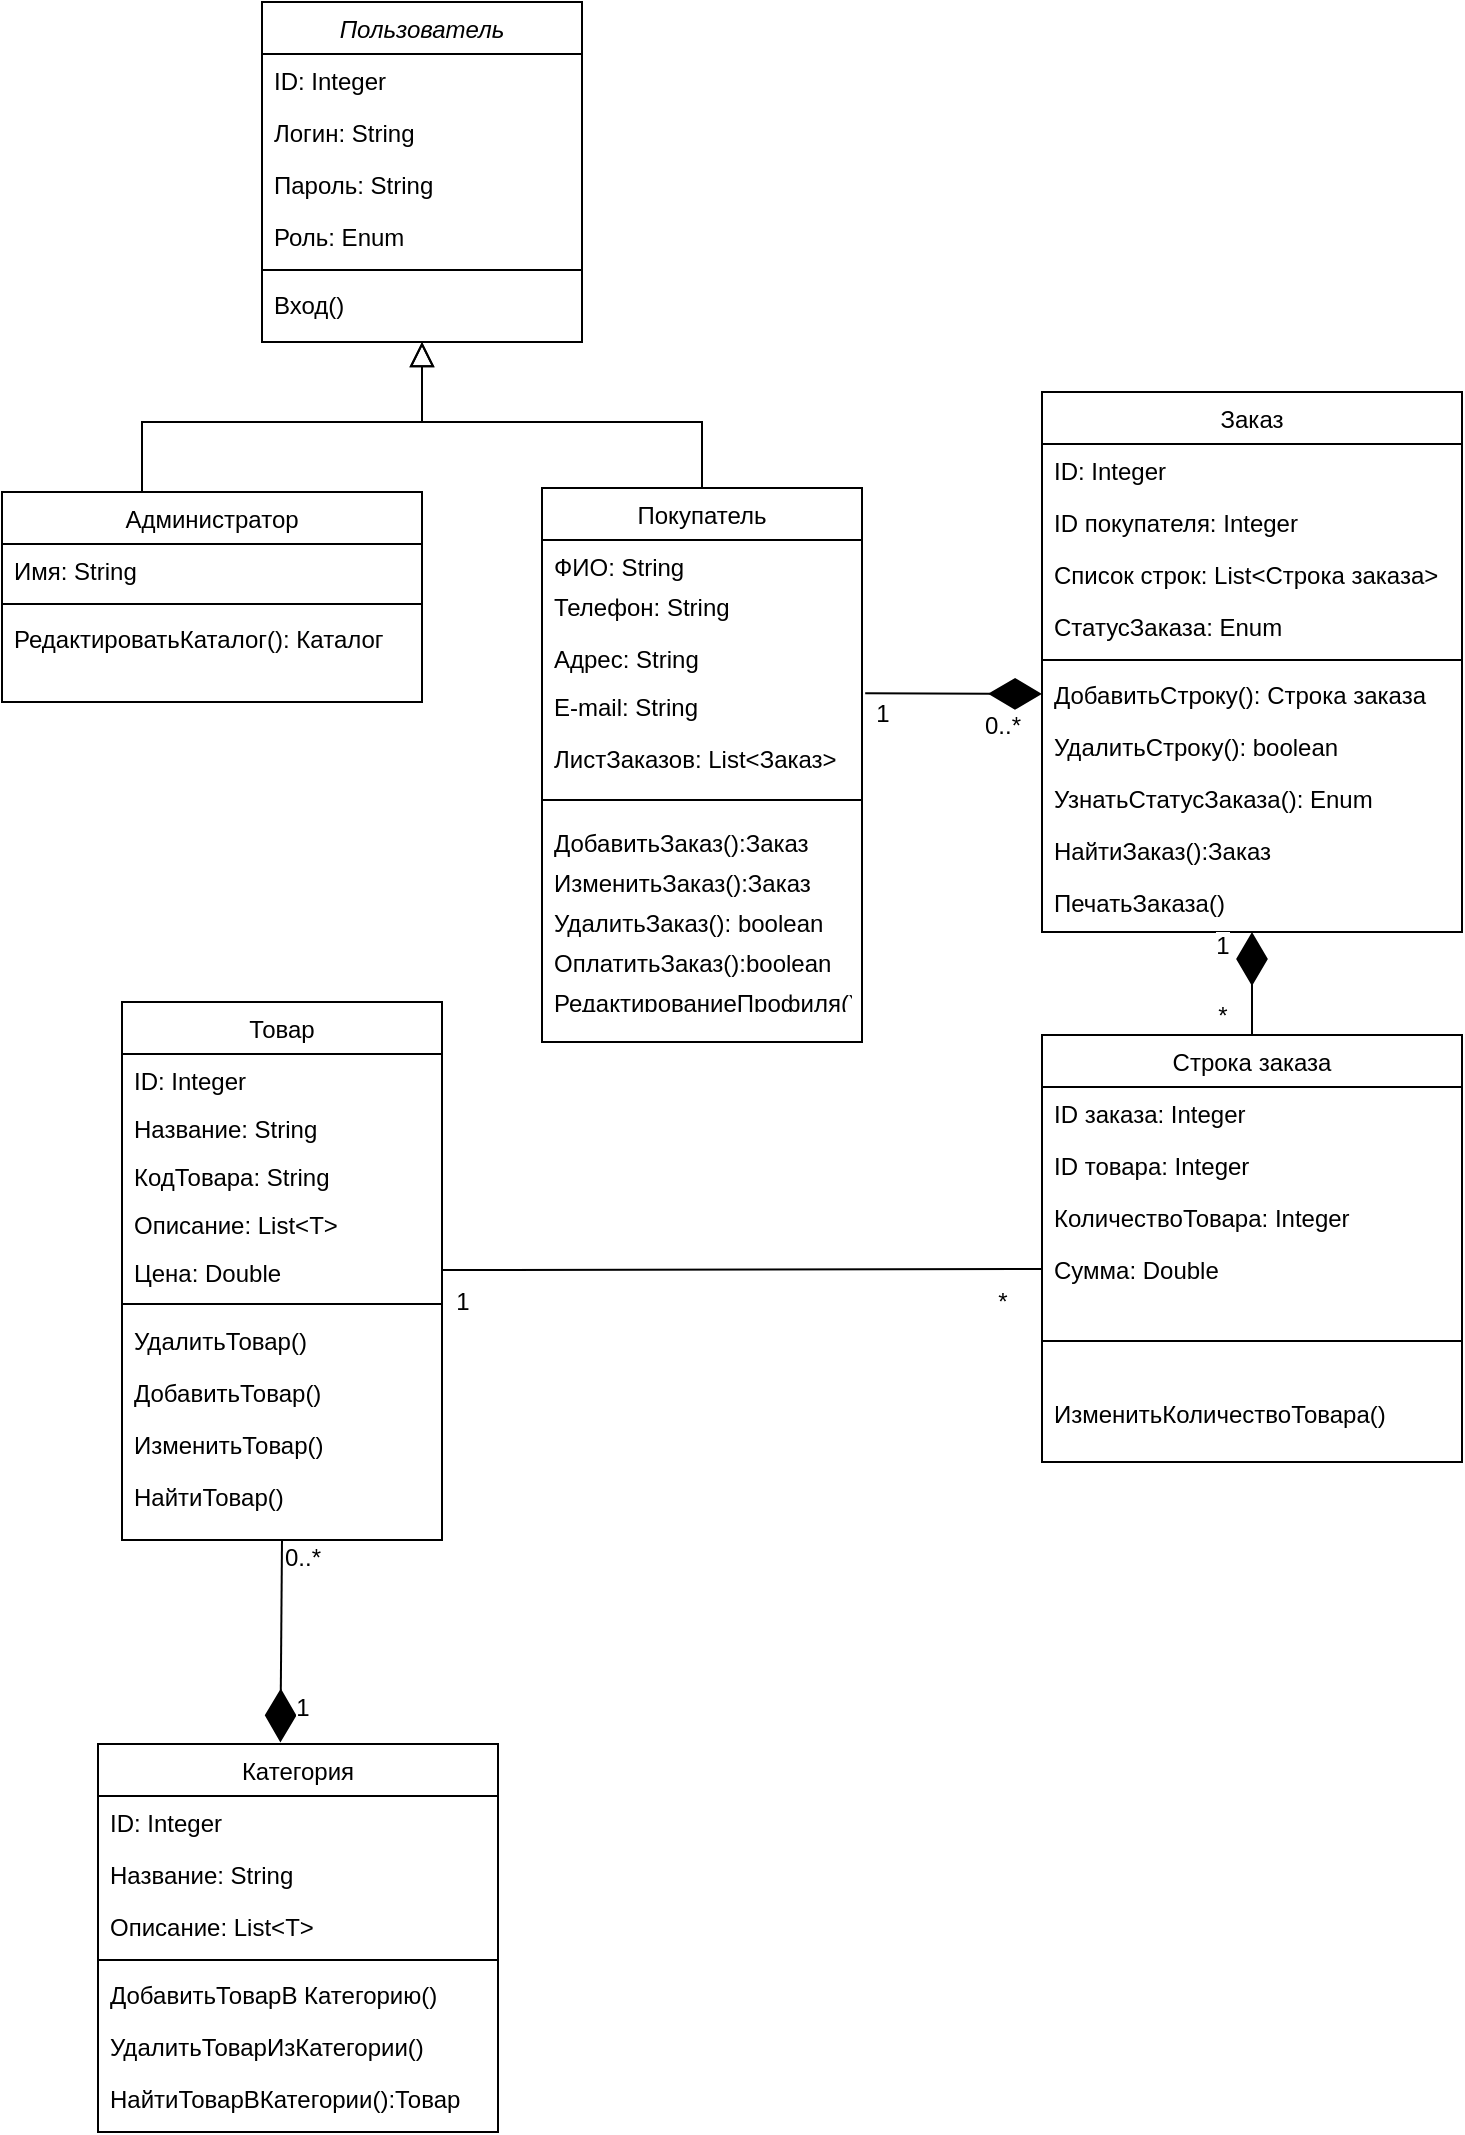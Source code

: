 <mxfile version="12.6.2" type="device"><diagram id="C5RBs43oDa-KdzZeNtuy" name="Page-1"><mxGraphModel dx="2494" dy="1272" grid="1" gridSize="10" guides="1" tooltips="1" connect="1" arrows="1" fold="1" page="1" pageScale="1" pageWidth="827" pageHeight="1169" math="0" shadow="0"><root><mxCell id="WIyWlLk6GJQsqaUBKTNV-0"/><mxCell id="WIyWlLk6GJQsqaUBKTNV-1" parent="WIyWlLk6GJQsqaUBKTNV-0"/><mxCell id="zkfFHV4jXpPFQw0GAbJ--0" value="Пользователь" style="swimlane;fontStyle=2;align=center;verticalAlign=top;childLayout=stackLayout;horizontal=1;startSize=26;horizontalStack=0;resizeParent=1;resizeLast=0;collapsible=1;marginBottom=0;rounded=0;shadow=0;strokeWidth=1;" parent="WIyWlLk6GJQsqaUBKTNV-1" vertex="1"><mxGeometry x="170" y="40" width="160" height="170" as="geometry"><mxRectangle x="230" y="140" width="160" height="26" as="alternateBounds"/></mxGeometry></mxCell><mxCell id="zkfFHV4jXpPFQw0GAbJ--1" value="ID: Integer" style="text;align=left;verticalAlign=top;spacingLeft=4;spacingRight=4;overflow=hidden;rotatable=0;points=[[0,0.5],[1,0.5]];portConstraint=eastwest;" parent="zkfFHV4jXpPFQw0GAbJ--0" vertex="1"><mxGeometry y="26" width="160" height="26" as="geometry"/></mxCell><mxCell id="zkfFHV4jXpPFQw0GAbJ--2" value="Логин: String" style="text;align=left;verticalAlign=top;spacingLeft=4;spacingRight=4;overflow=hidden;rotatable=0;points=[[0,0.5],[1,0.5]];portConstraint=eastwest;rounded=0;shadow=0;html=0;" parent="zkfFHV4jXpPFQw0GAbJ--0" vertex="1"><mxGeometry y="52" width="160" height="26" as="geometry"/></mxCell><mxCell id="zkfFHV4jXpPFQw0GAbJ--3" value="Пароль: String" style="text;align=left;verticalAlign=top;spacingLeft=4;spacingRight=4;overflow=hidden;rotatable=0;points=[[0,0.5],[1,0.5]];portConstraint=eastwest;rounded=0;shadow=0;html=0;" parent="zkfFHV4jXpPFQw0GAbJ--0" vertex="1"><mxGeometry y="78" width="160" height="26" as="geometry"/></mxCell><mxCell id="cVCJRYill5yRcpqOzn-_-118" value="Роль: Enum" style="text;strokeColor=none;fillColor=none;align=left;verticalAlign=top;spacingLeft=4;spacingRight=4;overflow=hidden;rotatable=0;points=[[0,0.5],[1,0.5]];portConstraint=eastwest;" parent="zkfFHV4jXpPFQw0GAbJ--0" vertex="1"><mxGeometry y="104" width="160" height="26" as="geometry"/></mxCell><mxCell id="zkfFHV4jXpPFQw0GAbJ--4" value="" style="line;html=1;strokeWidth=1;align=left;verticalAlign=middle;spacingTop=-1;spacingLeft=3;spacingRight=3;rotatable=0;labelPosition=right;points=[];portConstraint=eastwest;" parent="zkfFHV4jXpPFQw0GAbJ--0" vertex="1"><mxGeometry y="130" width="160" height="8" as="geometry"/></mxCell><mxCell id="zkfFHV4jXpPFQw0GAbJ--5" value="Вход()" style="text;align=left;verticalAlign=top;spacingLeft=4;spacingRight=4;overflow=hidden;rotatable=0;points=[[0,0.5],[1,0.5]];portConstraint=eastwest;" parent="zkfFHV4jXpPFQw0GAbJ--0" vertex="1"><mxGeometry y="138" width="160" height="18" as="geometry"/></mxCell><mxCell id="zkfFHV4jXpPFQw0GAbJ--6" value="Покупатель" style="swimlane;fontStyle=0;align=center;verticalAlign=top;childLayout=stackLayout;horizontal=1;startSize=26;horizontalStack=0;resizeParent=1;resizeLast=0;collapsible=1;marginBottom=0;rounded=0;shadow=0;strokeWidth=1;" parent="WIyWlLk6GJQsqaUBKTNV-1" vertex="1"><mxGeometry x="310" y="283" width="160" height="277" as="geometry"><mxRectangle x="130" y="380" width="160" height="26" as="alternateBounds"/></mxGeometry></mxCell><mxCell id="cVCJRYill5yRcpqOzn-_-108" value="ФИО: String" style="text;strokeColor=none;fillColor=none;align=left;verticalAlign=top;spacingLeft=4;spacingRight=4;overflow=hidden;rotatable=0;points=[[0,0.5],[1,0.5]];portConstraint=eastwest;" parent="zkfFHV4jXpPFQw0GAbJ--6" vertex="1"><mxGeometry y="26" width="160" height="20" as="geometry"/></mxCell><mxCell id="cVCJRYill5yRcpqOzn-_-115" value="Телефон: String" style="text;strokeColor=none;fillColor=none;align=left;verticalAlign=top;spacingLeft=4;spacingRight=4;overflow=hidden;rotatable=0;points=[[0,0.5],[1,0.5]];portConstraint=eastwest;" parent="zkfFHV4jXpPFQw0GAbJ--6" vertex="1"><mxGeometry y="46" width="160" height="26" as="geometry"/></mxCell><mxCell id="cVCJRYill5yRcpqOzn-_-106" value="Адрес: String&#10;" style="text;strokeColor=none;fillColor=none;align=left;verticalAlign=top;spacingLeft=4;spacingRight=4;overflow=hidden;rotatable=0;points=[[0,0.5],[1,0.5]];portConstraint=eastwest;" parent="zkfFHV4jXpPFQw0GAbJ--6" vertex="1"><mxGeometry y="72" width="160" height="24" as="geometry"/></mxCell><mxCell id="cVCJRYill5yRcpqOzn-_-114" value="E-mail: String" style="text;strokeColor=none;fillColor=none;align=left;verticalAlign=top;spacingLeft=4;spacingRight=4;overflow=hidden;rotatable=0;points=[[0,0.5],[1,0.5]];portConstraint=eastwest;" parent="zkfFHV4jXpPFQw0GAbJ--6" vertex="1"><mxGeometry y="96" width="160" height="26" as="geometry"/></mxCell><mxCell id="cVCJRYill5yRcpqOzn-_-116" value="ЛистЗаказов: List&lt;Заказ&gt;" style="text;strokeColor=none;fillColor=none;align=left;verticalAlign=top;spacingLeft=4;spacingRight=4;overflow=hidden;rotatable=0;points=[[0,0.5],[1,0.5]];portConstraint=eastwest;" parent="zkfFHV4jXpPFQw0GAbJ--6" vertex="1"><mxGeometry y="122" width="160" height="26" as="geometry"/></mxCell><mxCell id="zkfFHV4jXpPFQw0GAbJ--9" value="" style="line;html=1;strokeWidth=1;align=left;verticalAlign=middle;spacingTop=-1;spacingLeft=3;spacingRight=3;rotatable=0;labelPosition=right;points=[];portConstraint=eastwest;" parent="zkfFHV4jXpPFQw0GAbJ--6" vertex="1"><mxGeometry y="148" width="160" height="16" as="geometry"/></mxCell><mxCell id="cVCJRYill5yRcpqOzn-_-98" value="ДобавитьЗаказ():Заказ" style="text;strokeColor=none;fillColor=none;align=left;verticalAlign=top;spacingLeft=4;spacingRight=4;overflow=hidden;rotatable=0;points=[[0,0.5],[1,0.5]];portConstraint=eastwest;" parent="zkfFHV4jXpPFQw0GAbJ--6" vertex="1"><mxGeometry y="164" width="160" height="20" as="geometry"/></mxCell><mxCell id="cVCJRYill5yRcpqOzn-_-102" value="ИзменитьЗаказ():Заказ" style="text;strokeColor=none;fillColor=none;align=left;verticalAlign=top;spacingLeft=4;spacingRight=4;overflow=hidden;rotatable=0;points=[[0,0.5],[1,0.5]];portConstraint=eastwest;" parent="zkfFHV4jXpPFQw0GAbJ--6" vertex="1"><mxGeometry y="184" width="160" height="20" as="geometry"/></mxCell><mxCell id="cVCJRYill5yRcpqOzn-_-101" value="УдалитьЗаказ(): boolean" style="text;strokeColor=none;fillColor=none;align=left;verticalAlign=top;spacingLeft=4;spacingRight=4;overflow=hidden;rotatable=0;points=[[0,0.5],[1,0.5]];portConstraint=eastwest;" parent="zkfFHV4jXpPFQw0GAbJ--6" vertex="1"><mxGeometry y="204" width="160" height="20" as="geometry"/></mxCell><mxCell id="cVCJRYill5yRcpqOzn-_-99" value="ОплатитьЗаказ():boolean" style="text;strokeColor=none;fillColor=none;align=left;verticalAlign=top;spacingLeft=4;spacingRight=4;overflow=hidden;rotatable=0;points=[[0,0.5],[1,0.5]];portConstraint=eastwest;" parent="zkfFHV4jXpPFQw0GAbJ--6" vertex="1"><mxGeometry y="224" width="160" height="20" as="geometry"/></mxCell><mxCell id="cVCJRYill5yRcpqOzn-_-104" value="РедактированиеПрофиля()" style="text;strokeColor=none;fillColor=none;align=left;verticalAlign=top;spacingLeft=4;spacingRight=4;overflow=hidden;rotatable=0;points=[[0,0.5],[1,0.5]];portConstraint=eastwest;" parent="zkfFHV4jXpPFQw0GAbJ--6" vertex="1"><mxGeometry y="244" width="160" height="14" as="geometry"/></mxCell><mxCell id="zkfFHV4jXpPFQw0GAbJ--12" value="" style="endArrow=block;endSize=10;endFill=0;shadow=0;strokeWidth=1;rounded=0;edgeStyle=elbowEdgeStyle;elbow=vertical;exitX=0.5;exitY=0;exitDx=0;exitDy=0;entryX=0.5;entryY=1;entryDx=0;entryDy=0;" parent="WIyWlLk6GJQsqaUBKTNV-1" source="zkfFHV4jXpPFQw0GAbJ--6" target="zkfFHV4jXpPFQw0GAbJ--0" edge="1"><mxGeometry width="160" relative="1" as="geometry"><mxPoint x="390" y="250" as="sourcePoint"/><mxPoint x="250" y="200" as="targetPoint"/><Array as="points"><mxPoint x="310" y="250"/></Array></mxGeometry></mxCell><mxCell id="zkfFHV4jXpPFQw0GAbJ--13" value="Администратор" style="swimlane;fontStyle=0;align=center;verticalAlign=top;childLayout=stackLayout;horizontal=1;startSize=26;horizontalStack=0;resizeParent=1;resizeLast=0;collapsible=1;marginBottom=0;rounded=0;shadow=0;strokeWidth=1;" parent="WIyWlLk6GJQsqaUBKTNV-1" vertex="1"><mxGeometry x="40" y="285" width="210" height="105" as="geometry"><mxRectangle x="340" y="380" width="170" height="26" as="alternateBounds"/></mxGeometry></mxCell><mxCell id="zkfFHV4jXpPFQw0GAbJ--14" value="Имя: String" style="text;align=left;verticalAlign=top;spacingLeft=4;spacingRight=4;overflow=hidden;rotatable=0;points=[[0,0.5],[1,0.5]];portConstraint=eastwest;" parent="zkfFHV4jXpPFQw0GAbJ--13" vertex="1"><mxGeometry y="26" width="210" height="26" as="geometry"/></mxCell><mxCell id="zkfFHV4jXpPFQw0GAbJ--15" value="" style="line;html=1;strokeWidth=1;align=left;verticalAlign=middle;spacingTop=-1;spacingLeft=3;spacingRight=3;rotatable=0;labelPosition=right;points=[];portConstraint=eastwest;" parent="zkfFHV4jXpPFQw0GAbJ--13" vertex="1"><mxGeometry y="52" width="210" height="8" as="geometry"/></mxCell><mxCell id="cVCJRYill5yRcpqOzn-_-119" value="РедактироватьКаталог(): Каталог" style="text;strokeColor=none;fillColor=none;align=left;verticalAlign=top;spacingLeft=4;spacingRight=4;overflow=hidden;rotatable=0;points=[[0,0.5],[1,0.5]];portConstraint=eastwest;" parent="zkfFHV4jXpPFQw0GAbJ--13" vertex="1"><mxGeometry y="60" width="210" height="26" as="geometry"/></mxCell><mxCell id="zkfFHV4jXpPFQw0GAbJ--16" value="" style="endArrow=block;endSize=10;endFill=0;shadow=0;strokeWidth=1;rounded=0;edgeStyle=elbowEdgeStyle;elbow=vertical;" parent="WIyWlLk6GJQsqaUBKTNV-1" source="zkfFHV4jXpPFQw0GAbJ--13" target="zkfFHV4jXpPFQw0GAbJ--0" edge="1"><mxGeometry width="160" relative="1" as="geometry"><mxPoint x="100" y="403" as="sourcePoint"/><mxPoint x="200" y="301" as="targetPoint"/><Array as="points"><mxPoint x="110" y="250"/><mxPoint x="110" y="240"/><mxPoint x="160" y="240"/><mxPoint x="250" y="220"/></Array></mxGeometry></mxCell><mxCell id="ISPumWvH7T-7CoYbqf3B-3" value="Строка заказа" style="swimlane;fontStyle=0;align=center;verticalAlign=top;childLayout=stackLayout;horizontal=1;startSize=26;horizontalStack=0;resizeParent=1;resizeLast=0;collapsible=1;marginBottom=0;rounded=0;shadow=0;strokeWidth=1;" parent="WIyWlLk6GJQsqaUBKTNV-1" vertex="1"><mxGeometry x="560" y="556.5" width="210" height="213.5" as="geometry"><mxRectangle x="340" y="380" width="170" height="26" as="alternateBounds"/></mxGeometry></mxCell><mxCell id="ISPumWvH7T-7CoYbqf3B-4" value="ID заказа: Integer" style="text;align=left;verticalAlign=top;spacingLeft=4;spacingRight=4;overflow=hidden;rotatable=0;points=[[0,0.5],[1,0.5]];portConstraint=eastwest;" parent="ISPumWvH7T-7CoYbqf3B-3" vertex="1"><mxGeometry y="26" width="210" height="26" as="geometry"/></mxCell><mxCell id="cVCJRYill5yRcpqOzn-_-50" value="ID товара: Integer" style="text;align=left;verticalAlign=top;spacingLeft=4;spacingRight=4;overflow=hidden;rotatable=0;points=[[0,0.5],[1,0.5]];portConstraint=eastwest;" parent="ISPumWvH7T-7CoYbqf3B-3" vertex="1"><mxGeometry y="52" width="210" height="26" as="geometry"/></mxCell><mxCell id="cVCJRYill5yRcpqOzn-_-49" value="КоличествоТовара: Integer" style="text;align=left;verticalAlign=top;spacingLeft=4;spacingRight=4;overflow=hidden;rotatable=0;points=[[0,0.5],[1,0.5]];portConstraint=eastwest;" parent="ISPumWvH7T-7CoYbqf3B-3" vertex="1"><mxGeometry y="78" width="210" height="26" as="geometry"/></mxCell><mxCell id="cVCJRYill5yRcpqOzn-_-51" value="Сумма: Double" style="text;align=left;verticalAlign=top;spacingLeft=4;spacingRight=4;overflow=hidden;rotatable=0;points=[[0,0.5],[1,0.5]];portConstraint=eastwest;" parent="ISPumWvH7T-7CoYbqf3B-3" vertex="1"><mxGeometry y="104" width="210" height="26" as="geometry"/></mxCell><mxCell id="ISPumWvH7T-7CoYbqf3B-5" value="" style="line;html=1;strokeWidth=1;align=left;verticalAlign=middle;spacingTop=-1;spacingLeft=3;spacingRight=3;rotatable=0;labelPosition=right;points=[];portConstraint=eastwest;" parent="ISPumWvH7T-7CoYbqf3B-3" vertex="1"><mxGeometry y="130" width="210" height="46" as="geometry"/></mxCell><mxCell id="cVCJRYill5yRcpqOzn-_-60" value="ИзменитьКоличествоТовара()" style="text;align=left;verticalAlign=top;spacingLeft=4;spacingRight=4;overflow=hidden;rotatable=0;points=[[0,0.5],[1,0.5]];portConstraint=eastwest;" parent="ISPumWvH7T-7CoYbqf3B-3" vertex="1"><mxGeometry y="176" width="210" height="26" as="geometry"/></mxCell><mxCell id="cVCJRYill5yRcpqOzn-_-12" value="Заказ" style="swimlane;fontStyle=0;align=center;verticalAlign=top;childLayout=stackLayout;horizontal=1;startSize=26;horizontalStack=0;resizeParent=1;resizeLast=0;collapsible=1;marginBottom=0;rounded=0;shadow=0;strokeWidth=1;" parent="WIyWlLk6GJQsqaUBKTNV-1" vertex="1"><mxGeometry x="560" y="235" width="210" height="270" as="geometry"><mxRectangle x="340" y="380" width="170" height="26" as="alternateBounds"/></mxGeometry></mxCell><mxCell id="cVCJRYill5yRcpqOzn-_-13" value="ID: Integer&#10;" style="text;align=left;verticalAlign=top;spacingLeft=4;spacingRight=4;overflow=hidden;rotatable=0;points=[[0,0.5],[1,0.5]];portConstraint=eastwest;" parent="cVCJRYill5yRcpqOzn-_-12" vertex="1"><mxGeometry y="26" width="210" height="26" as="geometry"/></mxCell><mxCell id="cVCJRYill5yRcpqOzn-_-47" value="ID покупателя: Integer&#10;" style="text;align=left;verticalAlign=top;spacingLeft=4;spacingRight=4;overflow=hidden;rotatable=0;points=[[0,0.5],[1,0.5]];portConstraint=eastwest;" parent="cVCJRYill5yRcpqOzn-_-12" vertex="1"><mxGeometry y="52" width="210" height="26" as="geometry"/></mxCell><mxCell id="cVCJRYill5yRcpqOzn-_-48" value="Список строк: List&lt;Строка заказа&gt;" style="text;align=left;verticalAlign=top;spacingLeft=4;spacingRight=4;overflow=hidden;rotatable=0;points=[[0,0.5],[1,0.5]];portConstraint=eastwest;" parent="cVCJRYill5yRcpqOzn-_-12" vertex="1"><mxGeometry y="78" width="210" height="26" as="geometry"/></mxCell><mxCell id="cVCJRYill5yRcpqOzn-_-53" value="СтатусЗаказа: Enum" style="text;align=left;verticalAlign=top;spacingLeft=4;spacingRight=4;overflow=hidden;rotatable=0;points=[[0,0.5],[1,0.5]];portConstraint=eastwest;" parent="cVCJRYill5yRcpqOzn-_-12" vertex="1"><mxGeometry y="104" width="210" height="26" as="geometry"/></mxCell><mxCell id="cVCJRYill5yRcpqOzn-_-14" value="" style="line;html=1;strokeWidth=1;align=left;verticalAlign=middle;spacingTop=-1;spacingLeft=3;spacingRight=3;rotatable=0;labelPosition=right;points=[];portConstraint=eastwest;" parent="cVCJRYill5yRcpqOzn-_-12" vertex="1"><mxGeometry y="130" width="210" height="8" as="geometry"/></mxCell><mxCell id="cVCJRYill5yRcpqOzn-_-45" value="ДобавитьСтроку(): Строка заказа" style="text;align=left;verticalAlign=top;spacingLeft=4;spacingRight=4;overflow=hidden;rotatable=0;points=[[0,0.5],[1,0.5]];portConstraint=eastwest;" parent="cVCJRYill5yRcpqOzn-_-12" vertex="1"><mxGeometry y="138" width="210" height="26" as="geometry"/></mxCell><mxCell id="cVCJRYill5yRcpqOzn-_-46" value="УдалитьСтроку(): boolean" style="text;align=left;verticalAlign=top;spacingLeft=4;spacingRight=4;overflow=hidden;rotatable=0;points=[[0,0.5],[1,0.5]];portConstraint=eastwest;" parent="cVCJRYill5yRcpqOzn-_-12" vertex="1"><mxGeometry y="164" width="210" height="26" as="geometry"/></mxCell><mxCell id="cVCJRYill5yRcpqOzn-_-54" value="УзнатьСтатусЗаказа(): Enum" style="text;align=left;verticalAlign=top;spacingLeft=4;spacingRight=4;overflow=hidden;rotatable=0;points=[[0,0.5],[1,0.5]];portConstraint=eastwest;" parent="cVCJRYill5yRcpqOzn-_-12" vertex="1"><mxGeometry y="190" width="210" height="26" as="geometry"/></mxCell><mxCell id="cVCJRYill5yRcpqOzn-_-52" value="НайтиЗаказ():Заказ" style="text;align=left;verticalAlign=top;spacingLeft=4;spacingRight=4;overflow=hidden;rotatable=0;points=[[0,0.5],[1,0.5]];portConstraint=eastwest;" parent="cVCJRYill5yRcpqOzn-_-12" vertex="1"><mxGeometry y="216" width="210" height="26" as="geometry"/></mxCell><mxCell id="cVCJRYill5yRcpqOzn-_-55" value="ПечатьЗаказа()" style="text;align=left;verticalAlign=top;spacingLeft=4;spacingRight=4;overflow=hidden;rotatable=0;points=[[0,0.5],[1,0.5]];portConstraint=eastwest;" parent="cVCJRYill5yRcpqOzn-_-12" vertex="1"><mxGeometry y="242" width="210" height="26" as="geometry"/></mxCell><mxCell id="cVCJRYill5yRcpqOzn-_-16" value="Товар" style="swimlane;fontStyle=0;align=center;verticalAlign=top;childLayout=stackLayout;horizontal=1;startSize=26;horizontalStack=0;resizeParent=1;resizeLast=0;collapsible=1;marginBottom=0;rounded=0;shadow=0;strokeWidth=1;" parent="WIyWlLk6GJQsqaUBKTNV-1" vertex="1"><mxGeometry x="100" y="540" width="160" height="269" as="geometry"><mxRectangle x="340" y="380" width="170" height="26" as="alternateBounds"/></mxGeometry></mxCell><mxCell id="cVCJRYill5yRcpqOzn-_-17" value="ID: Integer" style="text;align=left;verticalAlign=top;spacingLeft=4;spacingRight=4;overflow=hidden;rotatable=0;points=[[0,0.5],[1,0.5]];portConstraint=eastwest;" parent="cVCJRYill5yRcpqOzn-_-16" vertex="1"><mxGeometry y="26" width="160" height="24" as="geometry"/></mxCell><mxCell id="cVCJRYill5yRcpqOzn-_-57" value="Название: String" style="text;align=left;verticalAlign=top;spacingLeft=4;spacingRight=4;overflow=hidden;rotatable=0;points=[[0,0.5],[1,0.5]];portConstraint=eastwest;" parent="cVCJRYill5yRcpqOzn-_-16" vertex="1"><mxGeometry y="50" width="160" height="24" as="geometry"/></mxCell><mxCell id="cVCJRYill5yRcpqOzn-_-58" value="КодТовара: String" style="text;align=left;verticalAlign=top;spacingLeft=4;spacingRight=4;overflow=hidden;rotatable=0;points=[[0,0.5],[1,0.5]];portConstraint=eastwest;" parent="cVCJRYill5yRcpqOzn-_-16" vertex="1"><mxGeometry y="74" width="160" height="24" as="geometry"/></mxCell><mxCell id="cVCJRYill5yRcpqOzn-_-59" value="Описание: List&lt;Т&gt;" style="text;align=left;verticalAlign=top;spacingLeft=4;spacingRight=4;overflow=hidden;rotatable=0;points=[[0,0.5],[1,0.5]];portConstraint=eastwest;" parent="cVCJRYill5yRcpqOzn-_-16" vertex="1"><mxGeometry y="98" width="160" height="24" as="geometry"/></mxCell><mxCell id="cVCJRYill5yRcpqOzn-_-61" value="Цена: Double" style="text;align=left;verticalAlign=top;spacingLeft=4;spacingRight=4;overflow=hidden;rotatable=0;points=[[0,0.5],[1,0.5]];portConstraint=eastwest;" parent="cVCJRYill5yRcpqOzn-_-16" vertex="1"><mxGeometry y="122" width="160" height="24" as="geometry"/></mxCell><mxCell id="cVCJRYill5yRcpqOzn-_-18" value="" style="line;html=1;strokeWidth=1;align=left;verticalAlign=middle;spacingTop=-1;spacingLeft=3;spacingRight=3;rotatable=0;labelPosition=right;points=[];portConstraint=eastwest;" parent="cVCJRYill5yRcpqOzn-_-16" vertex="1"><mxGeometry y="146" width="160" height="10" as="geometry"/></mxCell><mxCell id="cVCJRYill5yRcpqOzn-_-62" value="УдалитьТовар()" style="text;align=left;verticalAlign=top;spacingLeft=4;spacingRight=4;overflow=hidden;rotatable=0;points=[[0,0.5],[1,0.5]];portConstraint=eastwest;" parent="cVCJRYill5yRcpqOzn-_-16" vertex="1"><mxGeometry y="156" width="160" height="26" as="geometry"/></mxCell><mxCell id="cVCJRYill5yRcpqOzn-_-112" value="ДобавитьТовар()" style="text;strokeColor=none;fillColor=none;align=left;verticalAlign=top;spacingLeft=4;spacingRight=4;overflow=hidden;rotatable=0;points=[[0,0.5],[1,0.5]];portConstraint=eastwest;" parent="cVCJRYill5yRcpqOzn-_-16" vertex="1"><mxGeometry y="182" width="160" height="26" as="geometry"/></mxCell><mxCell id="cVCJRYill5yRcpqOzn-_-63" value="ИзменитьТовар()" style="text;align=left;verticalAlign=top;spacingLeft=4;spacingRight=4;overflow=hidden;rotatable=0;points=[[0,0.5],[1,0.5]];portConstraint=eastwest;" parent="cVCJRYill5yRcpqOzn-_-16" vertex="1"><mxGeometry y="208" width="160" height="26" as="geometry"/></mxCell><mxCell id="cVCJRYill5yRcpqOzn-_-65" value="НайтиТовар()" style="text;align=left;verticalAlign=top;spacingLeft=4;spacingRight=4;overflow=hidden;rotatable=0;points=[[0,0.5],[1,0.5]];portConstraint=eastwest;" parent="cVCJRYill5yRcpqOzn-_-16" vertex="1"><mxGeometry y="234" width="160" height="26" as="geometry"/></mxCell><mxCell id="cVCJRYill5yRcpqOzn-_-21" value="" style="endArrow=none;html=1;exitX=1;exitY=0.5;exitDx=0;exitDy=0;entryX=0;entryY=0.5;entryDx=0;entryDy=0;" parent="WIyWlLk6GJQsqaUBKTNV-1" source="cVCJRYill5yRcpqOzn-_-61" target="cVCJRYill5yRcpqOzn-_-51" edge="1"><mxGeometry width="50" height="50" relative="1" as="geometry"><mxPoint x="470" y="720" as="sourcePoint"/><mxPoint x="554" y="715" as="targetPoint"/></mxGeometry></mxCell><mxCell id="cVCJRYill5yRcpqOzn-_-37" value="1" style="text;html=1;align=center;verticalAlign=middle;resizable=0;points=[];labelBackgroundColor=#ffffff;" parent="cVCJRYill5yRcpqOzn-_-21" vertex="1" connectable="0"><mxGeometry x="-0.486" relative="1" as="geometry"><mxPoint x="-67" y="16.13" as="offset"/></mxGeometry></mxCell><mxCell id="cVCJRYill5yRcpqOzn-_-38" value="*" style="text;html=1;align=center;verticalAlign=middle;resizable=0;points=[];labelBackgroundColor=#ffffff;" parent="cVCJRYill5yRcpqOzn-_-21" vertex="1" connectable="0"><mxGeometry x="0.614" y="-1" relative="1" as="geometry"><mxPoint x="38" y="15.4" as="offset"/></mxGeometry></mxCell><mxCell id="cVCJRYill5yRcpqOzn-_-22" value="" style="endArrow=diamondThin;endFill=1;endSize=24;html=1;exitX=0.5;exitY=0;exitDx=0;exitDy=0;entryX=0.5;entryY=1;entryDx=0;entryDy=0;" parent="WIyWlLk6GJQsqaUBKTNV-1" source="ISPumWvH7T-7CoYbqf3B-3" target="cVCJRYill5yRcpqOzn-_-12" edge="1"><mxGeometry width="160" relative="1" as="geometry"><mxPoint x="40" y="729" as="sourcePoint"/><mxPoint x="678" y="460" as="targetPoint"/><Array as="points"/></mxGeometry></mxCell><mxCell id="cVCJRYill5yRcpqOzn-_-34" value="1" style="text;html=1;align=center;verticalAlign=middle;resizable=0;points=[];labelBackgroundColor=#ffffff;" parent="cVCJRYill5yRcpqOzn-_-22" vertex="1" connectable="0"><mxGeometry x="0.77" y="2" relative="1" as="geometry"><mxPoint x="-13" y="1" as="offset"/></mxGeometry></mxCell><mxCell id="cVCJRYill5yRcpqOzn-_-35" value="*" style="text;html=1;align=center;verticalAlign=middle;resizable=0;points=[];labelBackgroundColor=#ffffff;" parent="cVCJRYill5yRcpqOzn-_-22" vertex="1" connectable="0"><mxGeometry x="0.584" y="-2" relative="1" as="geometry"><mxPoint x="-17.0" y="31.5" as="offset"/></mxGeometry></mxCell><mxCell id="cVCJRYill5yRcpqOzn-_-23" value="Категория" style="swimlane;fontStyle=0;align=center;verticalAlign=top;childLayout=stackLayout;horizontal=1;startSize=26;horizontalStack=0;resizeParent=1;resizeLast=0;collapsible=1;marginBottom=0;rounded=0;shadow=0;strokeWidth=1;" parent="WIyWlLk6GJQsqaUBKTNV-1" vertex="1"><mxGeometry x="88" y="911" width="200" height="194" as="geometry"><mxRectangle x="340" y="380" width="170" height="26" as="alternateBounds"/></mxGeometry></mxCell><mxCell id="cVCJRYill5yRcpqOzn-_-24" value="ID: Integer" style="text;align=left;verticalAlign=top;spacingLeft=4;spacingRight=4;overflow=hidden;rotatable=0;points=[[0,0.5],[1,0.5]];portConstraint=eastwest;" parent="cVCJRYill5yRcpqOzn-_-23" vertex="1"><mxGeometry y="26" width="200" height="26" as="geometry"/></mxCell><mxCell id="cVCJRYill5yRcpqOzn-_-68" value="Название: String" style="text;align=left;verticalAlign=top;spacingLeft=4;spacingRight=4;overflow=hidden;rotatable=0;points=[[0,0.5],[1,0.5]];portConstraint=eastwest;" parent="cVCJRYill5yRcpqOzn-_-23" vertex="1"><mxGeometry y="52" width="200" height="26" as="geometry"/></mxCell><mxCell id="cVCJRYill5yRcpqOzn-_-69" value="Описание: List&lt;T&gt;" style="text;align=left;verticalAlign=top;spacingLeft=4;spacingRight=4;overflow=hidden;rotatable=0;points=[[0,0.5],[1,0.5]];portConstraint=eastwest;" parent="cVCJRYill5yRcpqOzn-_-23" vertex="1"><mxGeometry y="78" width="200" height="26" as="geometry"/></mxCell><mxCell id="cVCJRYill5yRcpqOzn-_-25" value="" style="line;html=1;strokeWidth=1;align=left;verticalAlign=middle;spacingTop=-1;spacingLeft=3;spacingRight=3;rotatable=0;labelPosition=right;points=[];portConstraint=eastwest;" parent="cVCJRYill5yRcpqOzn-_-23" vertex="1"><mxGeometry y="104" width="200" height="8" as="geometry"/></mxCell><mxCell id="cVCJRYill5yRcpqOzn-_-83" value="ДобавитьТоварВ Категорию()&#10;&#10;&#10;" style="text;align=left;verticalAlign=top;spacingLeft=4;spacingRight=4;overflow=hidden;rotatable=0;points=[[0,0.5],[1,0.5]];portConstraint=eastwest;" parent="cVCJRYill5yRcpqOzn-_-23" vertex="1"><mxGeometry y="112" width="200" height="26" as="geometry"/></mxCell><mxCell id="cVCJRYill5yRcpqOzn-_-71" value="УдалитьТоварИзКатегории()" style="text;align=left;verticalAlign=top;spacingLeft=4;spacingRight=4;overflow=hidden;rotatable=0;points=[[0,0.5],[1,0.5]];portConstraint=eastwest;" parent="cVCJRYill5yRcpqOzn-_-23" vertex="1"><mxGeometry y="138" width="200" height="26" as="geometry"/></mxCell><mxCell id="cVCJRYill5yRcpqOzn-_-73" value="НайтиТоварВКатегории():Товар" style="text;align=left;verticalAlign=top;spacingLeft=4;spacingRight=4;overflow=hidden;rotatable=0;points=[[0,0.5],[1,0.5]];portConstraint=eastwest;" parent="cVCJRYill5yRcpqOzn-_-23" vertex="1"><mxGeometry y="164" width="200" height="26" as="geometry"/></mxCell><mxCell id="cVCJRYill5yRcpqOzn-_-30" value="" style="endArrow=diamondThin;endFill=1;endSize=24;html=1;exitX=0.5;exitY=1;exitDx=0;exitDy=0;entryX=0.456;entryY=-0.004;entryDx=0;entryDy=0;entryPerimeter=0;" parent="WIyWlLk6GJQsqaUBKTNV-1" source="cVCJRYill5yRcpqOzn-_-16" target="cVCJRYill5yRcpqOzn-_-23" edge="1"><mxGeometry width="160" relative="1" as="geometry"><mxPoint x="400" y="860" as="sourcePoint"/><mxPoint x="387" y="915" as="targetPoint"/></mxGeometry></mxCell><mxCell id="cVCJRYill5yRcpqOzn-_-39" value="1" style="text;html=1;align=center;verticalAlign=middle;resizable=0;points=[];labelBackgroundColor=#ffffff;" parent="cVCJRYill5yRcpqOzn-_-30" vertex="1" connectable="0"><mxGeometry x="0.824" y="1" relative="1" as="geometry"><mxPoint x="9" y="-9" as="offset"/></mxGeometry></mxCell><mxCell id="cVCJRYill5yRcpqOzn-_-40" value="0..*" style="text;html=1;align=center;verticalAlign=middle;resizable=0;points=[];labelBackgroundColor=#ffffff;" parent="cVCJRYill5yRcpqOzn-_-30" vertex="1" connectable="0"><mxGeometry x="-0.854" relative="1" as="geometry"><mxPoint x="10" y="1" as="offset"/></mxGeometry></mxCell><mxCell id="cVCJRYill5yRcpqOzn-_-41" value="" style="endArrow=diamondThin;endFill=1;endSize=24;html=1;entryX=0;entryY=0.5;entryDx=0;entryDy=0;exitX=1.01;exitY=0.254;exitDx=0;exitDy=0;exitPerimeter=0;" parent="WIyWlLk6GJQsqaUBKTNV-1" source="cVCJRYill5yRcpqOzn-_-114" target="cVCJRYill5yRcpqOzn-_-45" edge="1"><mxGeometry width="160" relative="1" as="geometry"><mxPoint x="470" y="309" as="sourcePoint"/><mxPoint x="560" y="330" as="targetPoint"/></mxGeometry></mxCell><mxCell id="cVCJRYill5yRcpqOzn-_-42" value="0..*" style="text;html=1;align=center;verticalAlign=middle;resizable=0;points=[];labelBackgroundColor=#ffffff;" parent="cVCJRYill5yRcpqOzn-_-41" vertex="1" connectable="0"><mxGeometry x="0.671" relative="1" as="geometry"><mxPoint x="-5.44" y="16" as="offset"/></mxGeometry></mxCell><mxCell id="cVCJRYill5yRcpqOzn-_-43" value="1" style="text;html=1;align=center;verticalAlign=middle;resizable=0;points=[];labelBackgroundColor=#ffffff;" parent="cVCJRYill5yRcpqOzn-_-41" vertex="1" connectable="0"><mxGeometry x="-0.571" y="-2" relative="1" as="geometry"><mxPoint x="-10.44" y="7.98" as="offset"/></mxGeometry></mxCell></root></mxGraphModel></diagram></mxfile>